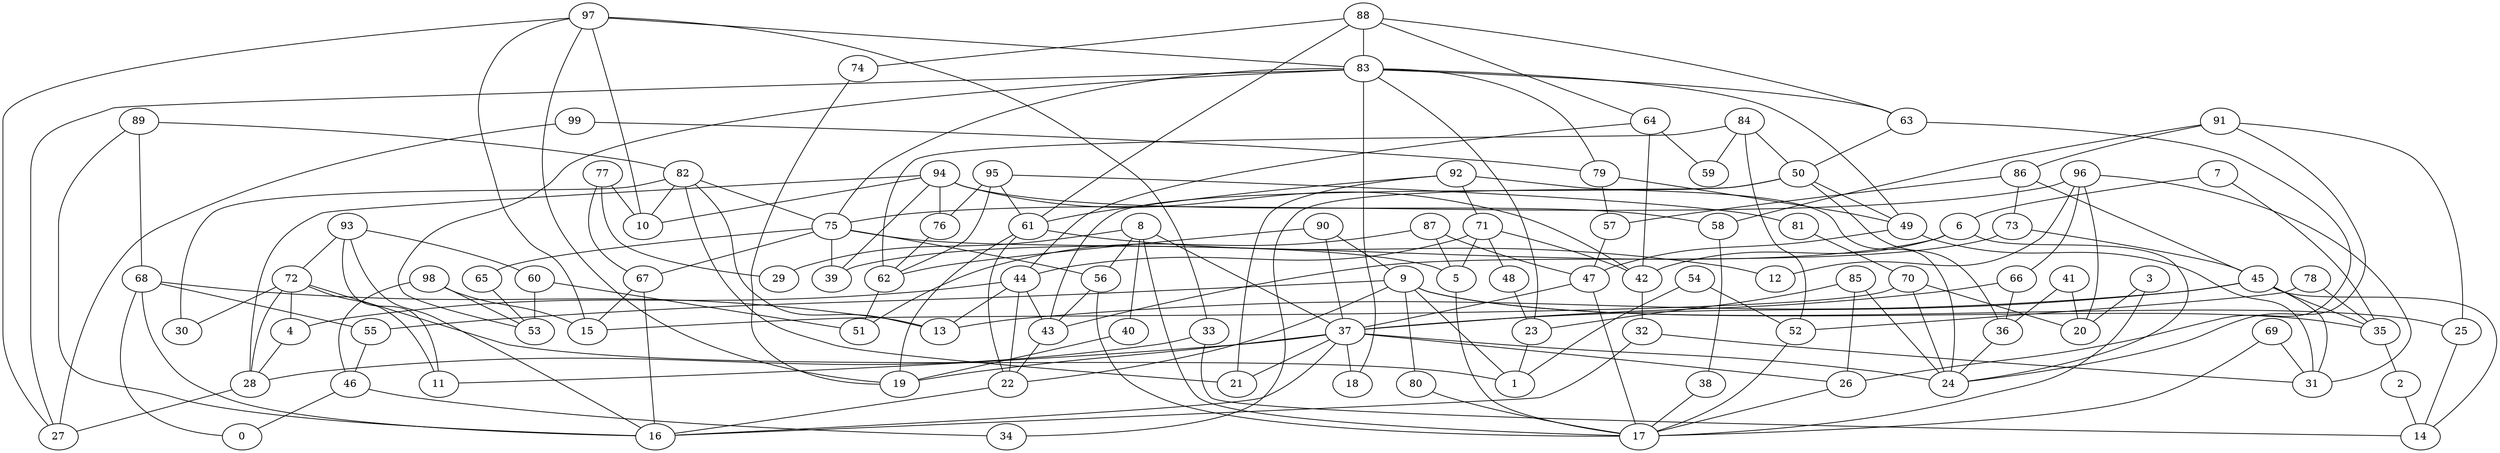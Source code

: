 digraph GG_graph {

subgraph G_graph {
edge [color = black]
"88" -> "74" [dir = none]
"88" -> "64" [dir = none]
"88" -> "61" [dir = none]
"88" -> "83" [dir = none]
"88" -> "63" [dir = none]
"64" -> "42" [dir = none]
"64" -> "44" [dir = none]
"64" -> "59" [dir = none]
"55" -> "46" [dir = none]
"3" -> "20" [dir = none]
"3" -> "17" [dir = none]
"62" -> "51" [dir = none]
"2" -> "14" [dir = none]
"25" -> "14" [dir = none]
"60" -> "51" [dir = none]
"60" -> "53" [dir = none]
"73" -> "43" [dir = none]
"73" -> "45" [dir = none]
"89" -> "68" [dir = none]
"89" -> "82" [dir = none]
"89" -> "16" [dir = none]
"93" -> "72" [dir = none]
"93" -> "16" [dir = none]
"93" -> "60" [dir = none]
"93" -> "11" [dir = none]
"42" -> "32" [dir = none]
"63" -> "26" [dir = none]
"63" -> "50" [dir = none]
"26" -> "17" [dir = none]
"77" -> "67" [dir = none]
"77" -> "10" [dir = none]
"77" -> "29" [dir = none]
"99" -> "79" [dir = none]
"99" -> "27" [dir = none]
"40" -> "19" [dir = none]
"57" -> "47" [dir = none]
"45" -> "37" [dir = none]
"45" -> "13" [dir = none]
"45" -> "14" [dir = none]
"45" -> "35" [dir = none]
"45" -> "31" [dir = none]
"49" -> "47" [dir = none]
"49" -> "31" [dir = none]
"80" -> "17" [dir = none]
"83" -> "79" [dir = none]
"83" -> "63" [dir = none]
"83" -> "23" [dir = none]
"83" -> "53" [dir = none]
"83" -> "49" [dir = none]
"83" -> "27" [dir = none]
"83" -> "75" [dir = none]
"83" -> "18" [dir = none]
"56" -> "43" [dir = none]
"56" -> "17" [dir = none]
"79" -> "57" [dir = none]
"79" -> "49" [dir = none]
"44" -> "13" [dir = none]
"44" -> "22" [dir = none]
"44" -> "4" [dir = none]
"44" -> "43" [dir = none]
"52" -> "17" [dir = none]
"54" -> "1" [dir = none]
"54" -> "52" [dir = none]
"82" -> "30" [dir = none]
"82" -> "10" [dir = none]
"82" -> "21" [dir = none]
"82" -> "75" [dir = none]
"82" -> "13" [dir = none]
"98" -> "53" [dir = none]
"98" -> "15" [dir = none]
"98" -> "46" [dir = none]
"86" -> "45" [dir = none]
"86" -> "73" [dir = none]
"86" -> "57" [dir = none]
"41" -> "36" [dir = none]
"41" -> "20" [dir = none]
"28" -> "27" [dir = none]
"48" -> "23" [dir = none]
"38" -> "17" [dir = none]
"61" -> "12" [dir = none]
"61" -> "19" [dir = none]
"61" -> "22" [dir = none]
"4" -> "28" [dir = none]
"74" -> "19" [dir = none]
"94" -> "28" [dir = none]
"94" -> "42" [dir = none]
"94" -> "76" [dir = none]
"94" -> "58" [dir = none]
"94" -> "10" [dir = none]
"94" -> "39" [dir = none]
"23" -> "1" [dir = none]
"75" -> "39" [dir = none]
"75" -> "67" [dir = none]
"75" -> "56" [dir = none]
"75" -> "65" [dir = none]
"75" -> "5" [dir = none]
"72" -> "4" [dir = none]
"72" -> "11" [dir = none]
"72" -> "1" [dir = none]
"72" -> "30" [dir = none]
"72" -> "28" [dir = none]
"5" -> "17" [dir = none]
"78" -> "52" [dir = none]
"78" -> "35" [dir = none]
"76" -> "62" [dir = none]
"36" -> "24" [dir = none]
"43" -> "22" [dir = none]
"96" -> "66" [dir = none]
"96" -> "12" [dir = none]
"96" -> "20" [dir = none]
"96" -> "31" [dir = none]
"96" -> "75" [dir = none]
"47" -> "37" [dir = none]
"47" -> "17" [dir = none]
"32" -> "31" [dir = none]
"32" -> "16" [dir = none]
"91" -> "25" [dir = none]
"91" -> "58" [dir = none]
"91" -> "86" [dir = none]
"91" -> "24" [dir = none]
"46" -> "0" [dir = none]
"46" -> "34" [dir = none]
"37" -> "16" [dir = none]
"37" -> "19" [dir = none]
"37" -> "26" [dir = none]
"37" -> "18" [dir = none]
"37" -> "11" [dir = none]
"37" -> "21" [dir = none]
"37" -> "24" [dir = none]
"87" -> "5" [dir = none]
"87" -> "47" [dir = none]
"87" -> "51" [dir = none]
"8" -> "17" [dir = none]
"8" -> "37" [dir = none]
"8" -> "40" [dir = none]
"8" -> "29" [dir = none]
"8" -> "56" [dir = none]
"35" -> "2" [dir = none]
"84" -> "59" [dir = none]
"84" -> "62" [dir = none]
"84" -> "50" [dir = none]
"84" -> "52" [dir = none]
"58" -> "38" [dir = none]
"33" -> "28" [dir = none]
"33" -> "14" [dir = none]
"6" -> "24" [dir = none]
"6" -> "39" [dir = none]
"90" -> "9" [dir = none]
"90" -> "37" [dir = none]
"90" -> "62" [dir = none]
"69" -> "17" [dir = none]
"69" -> "31" [dir = none]
"95" -> "81" [dir = none]
"95" -> "62" [dir = none]
"95" -> "61" [dir = none]
"95" -> "76" [dir = none]
"81" -> "70" [dir = none]
"65" -> "53" [dir = none]
"7" -> "35" [dir = none]
"7" -> "6" [dir = none]
"92" -> "61" [dir = none]
"92" -> "24" [dir = none]
"92" -> "71" [dir = none]
"71" -> "48" [dir = none]
"71" -> "44" [dir = none]
"71" -> "5" [dir = none]
"71" -> "42" [dir = none]
"97" -> "33" [dir = none]
"97" -> "10" [dir = none]
"97" -> "15" [dir = none]
"97" -> "27" [dir = none]
"97" -> "19" [dir = none]
"97" -> "83" [dir = none]
"68" -> "16" [dir = none]
"68" -> "13" [dir = none]
"68" -> "55" [dir = none]
"68" -> "0" [dir = none]
"85" -> "26" [dir = none]
"85" -> "24" [dir = none]
"85" -> "23" [dir = none]
"22" -> "16" [dir = none]
"9" -> "35" [dir = none]
"9" -> "55" [dir = none]
"9" -> "80" [dir = none]
"9" -> "1" [dir = none]
"9" -> "22" [dir = none]
"9" -> "25" [dir = none]
"67" -> "15" [dir = none]
"67" -> "16" [dir = none]
"50" -> "36" [dir = none]
"50" -> "43" [dir = none]
"50" -> "49" [dir = none]
"50" -> "34" [dir = none]
"70" -> "20" [dir = none]
"70" -> "24" [dir = none]
"70" -> "15" [dir = none]
"66" -> "36" [dir = none]
"66" -> "37" [dir = none]
"92" -> "21" [dir = none]
"6" -> "42" [dir = none]
}

}
